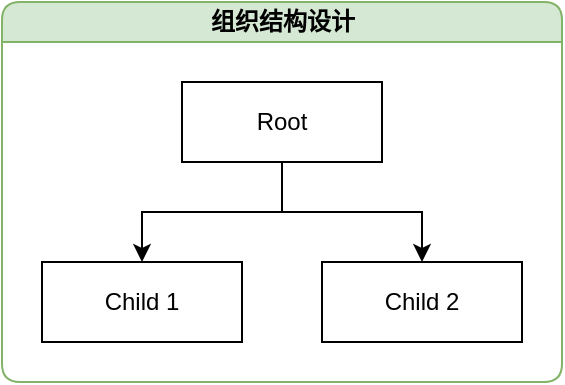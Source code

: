 <mxfile version="12.7.6" type="github">
  <diagram id="A04N61mchk_1eaoA9pmB" name="Page-1">
    <mxGraphModel dx="543" dy="283" grid="1" gridSize="10" guides="1" tooltips="1" connect="1" arrows="1" fold="1" page="1" pageScale="1" pageWidth="1169" pageHeight="1654" math="0" shadow="0">
      <root>
        <mxCell id="0" />
        <mxCell id="1" parent="0" />
        <mxCell id="KUp_mzP3VPPAdqyAgSxF-15" value="组织结构设计" style="swimlane;html=1;startSize=20;horizontal=1;childLayout=treeLayout;horizontalTree=0;resizable=0;containerType=tree;fillColor=#d5e8d4;strokeColor=#82b366;rounded=1;glass=0;shadow=0;comic=0;" vertex="1" parent="1">
          <mxGeometry x="520" y="270" width="280" height="190" as="geometry" />
        </mxCell>
        <mxCell id="KUp_mzP3VPPAdqyAgSxF-16" value="Root" style="whiteSpace=wrap;html=1;" vertex="1" parent="KUp_mzP3VPPAdqyAgSxF-15">
          <mxGeometry x="90" y="40" width="100" height="40" as="geometry" />
        </mxCell>
        <mxCell id="KUp_mzP3VPPAdqyAgSxF-17" value="Child 1" style="whiteSpace=wrap;html=1;" vertex="1" parent="KUp_mzP3VPPAdqyAgSxF-15">
          <mxGeometry x="20" y="130" width="100" height="40" as="geometry" />
        </mxCell>
        <mxCell id="KUp_mzP3VPPAdqyAgSxF-18" value="" style="edgeStyle=elbowEdgeStyle;elbow=vertical;html=1;rounded=0;" edge="1" parent="KUp_mzP3VPPAdqyAgSxF-15" source="KUp_mzP3VPPAdqyAgSxF-16" target="KUp_mzP3VPPAdqyAgSxF-17">
          <mxGeometry relative="1" as="geometry" />
        </mxCell>
        <mxCell id="KUp_mzP3VPPAdqyAgSxF-19" value="Child 2" style="whiteSpace=wrap;html=1;" vertex="1" parent="KUp_mzP3VPPAdqyAgSxF-15">
          <mxGeometry x="160" y="130" width="100" height="40" as="geometry" />
        </mxCell>
        <mxCell id="KUp_mzP3VPPAdqyAgSxF-20" value="" style="edgeStyle=elbowEdgeStyle;elbow=vertical;html=1;rounded=0;" edge="1" parent="KUp_mzP3VPPAdqyAgSxF-15" source="KUp_mzP3VPPAdqyAgSxF-16" target="KUp_mzP3VPPAdqyAgSxF-19">
          <mxGeometry relative="1" as="geometry" />
        </mxCell>
      </root>
    </mxGraphModel>
  </diagram>
</mxfile>

